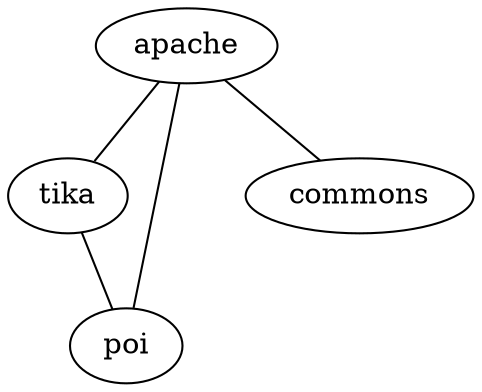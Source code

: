 // C++-style comments allowed,
// see http://www.graphviz.org/content/dot-language
graph {
   apache -- tika;
   apache -- poi;
   apache -- commons;
   tika -- poi;
}
